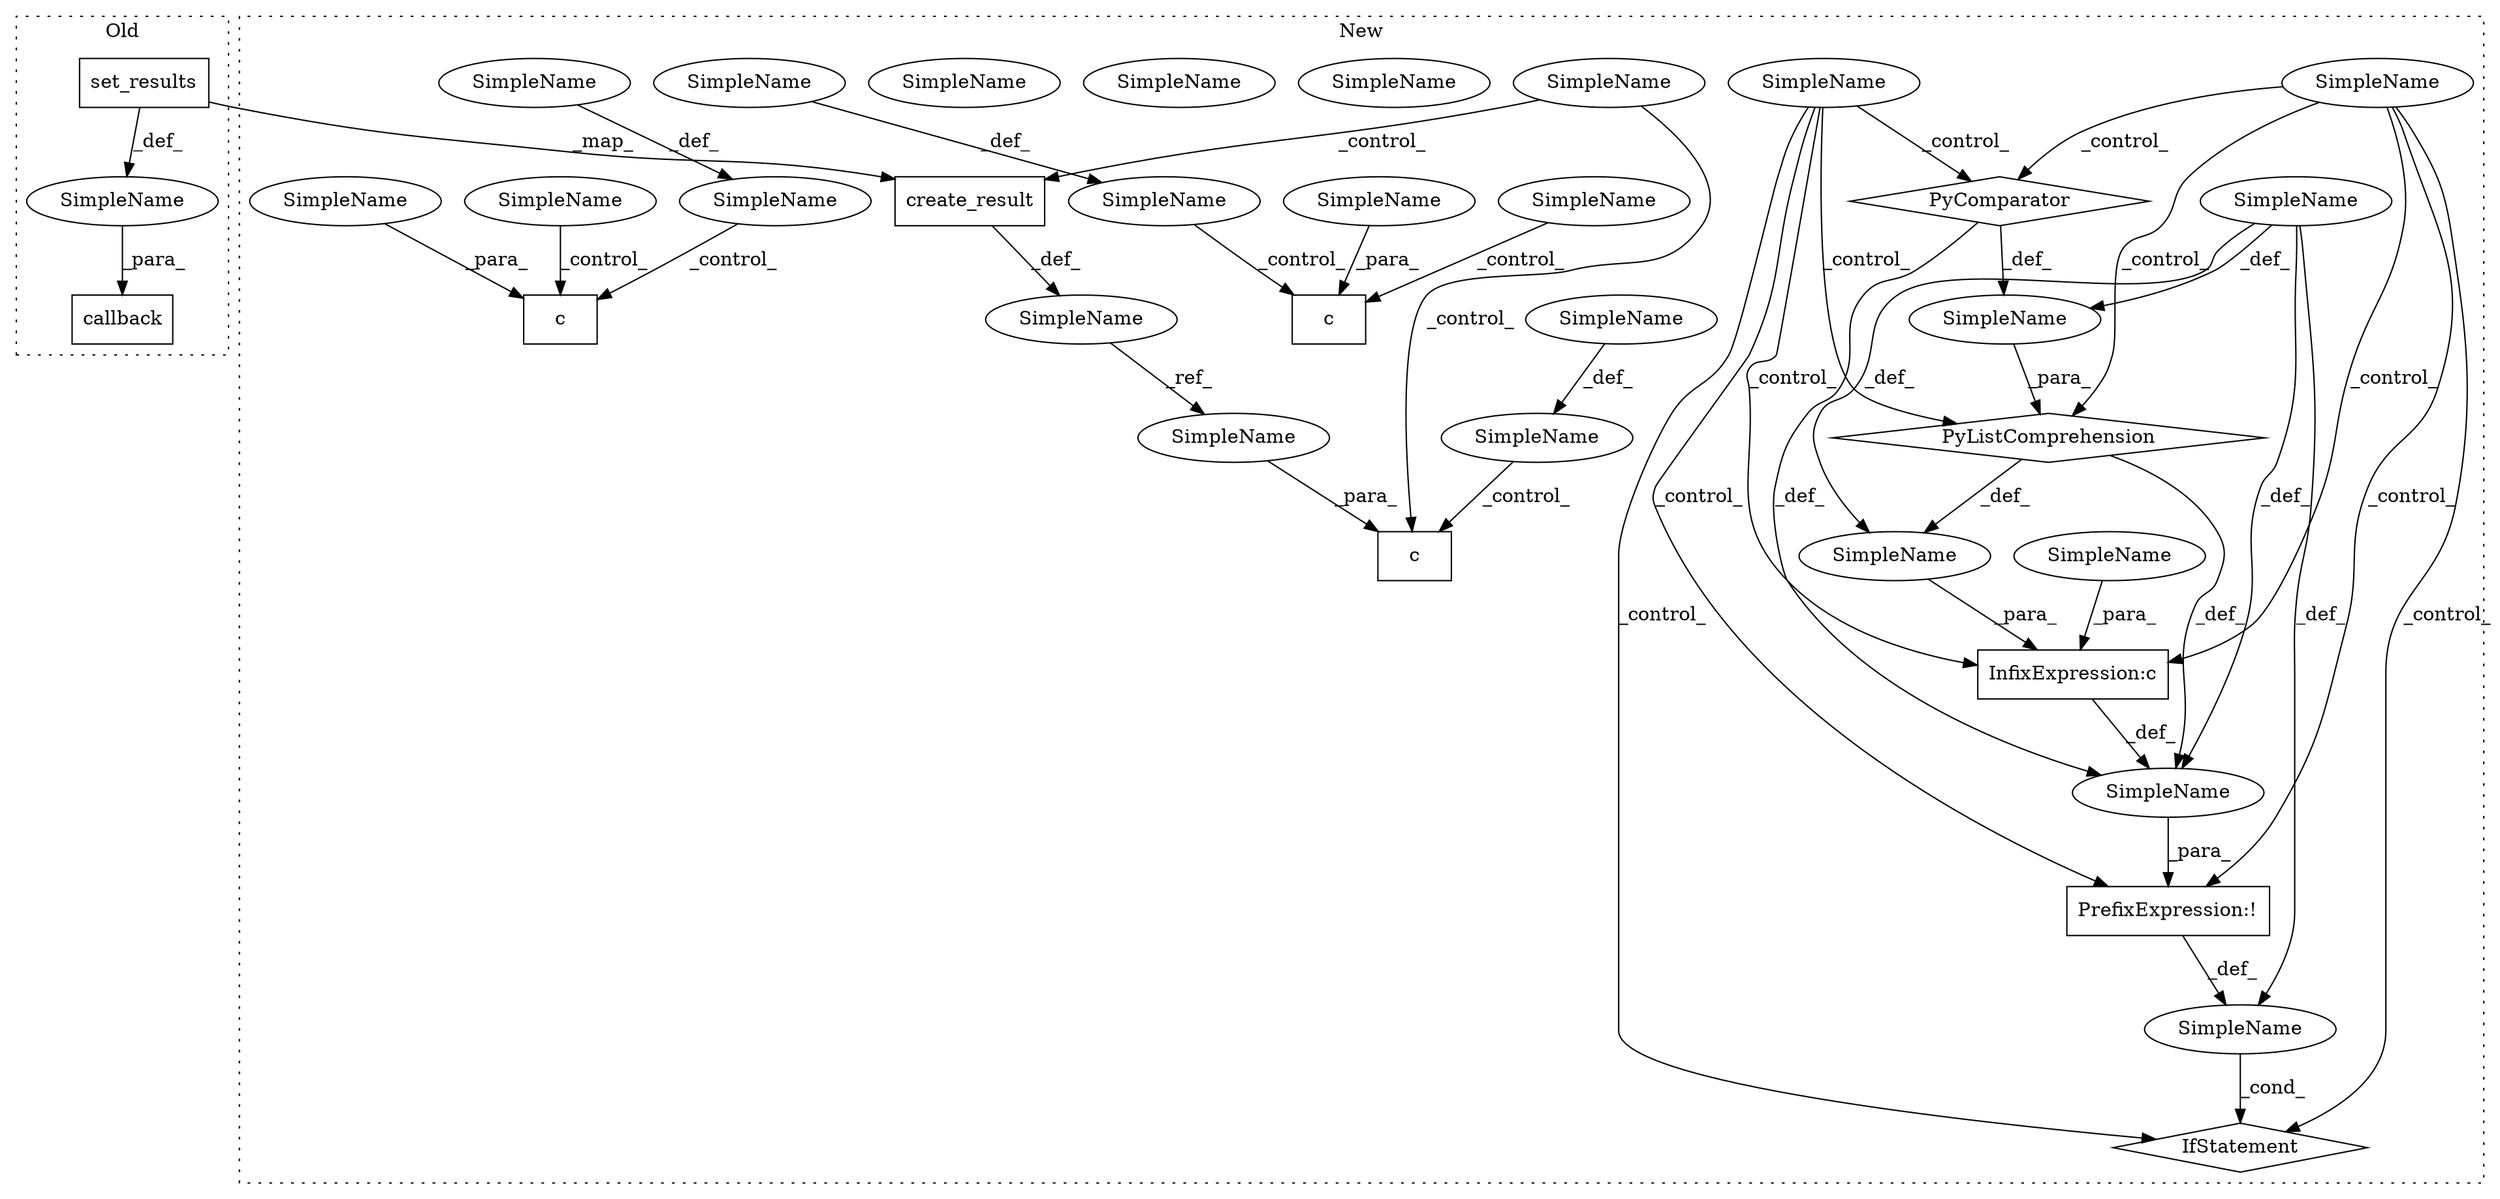 digraph G {
subgraph cluster0 {
1 [label="set_results" a="32" s="5631,5664" l="12,1" shape="box"];
6 [label="SimpleName" a="42" s="" l="" shape="ellipse"];
7 [label="callback" a="32" s="5622,5665" l="9,1" shape="box"];
label = "Old";
style="dotted";
}
subgraph cluster1 {
2 [label="create_result" a="32" s="6361,6396" l="14,1" shape="box"];
3 [label="SimpleName" a="42" s="6352" l="8" shape="ellipse"];
4 [label="c" a="32" s="6498,6508" l="2,1" shape="box"];
5 [label="SimpleName" a="42" s="" l="" shape="ellipse"];
8 [label="SimpleName" a="42" s="6472" l="1" shape="ellipse"];
9 [label="SimpleName" a="42" s="" l="" shape="ellipse"];
10 [label="InfixExpression:c" a="27" s="1582" l="4" shape="box"];
11 [label="SimpleName" a="42" s="" l="" shape="ellipse"];
12 [label="PyListComprehension" a="109" s="1603" l="118" shape="diamond"];
13 [label="PyComparator" a="113" s="1689" l="24" shape="diamond"];
14 [label="SimpleName" a="42" s="" l="" shape="ellipse"];
15 [label="SimpleName" a="42" s="" l="" shape="ellipse"];
16 [label="SimpleName" a="42" s="" l="" shape="ellipse"];
17 [label="SimpleName" a="42" s="" l="" shape="ellipse"];
18 [label="IfStatement" a="25" s="1551,1717" l="4,2" shape="diamond"];
19 [label="SimpleName" a="42" s="" l="" shape="ellipse"];
20 [label="PrefixExpression:!" a="38" s="1555" l="1" shape="box"];
21 [label="SimpleName" a="42" s="3248" l="1" shape="ellipse"];
22 [label="c" a="32" s="3276,3286" l="2,1" shape="box"];
23 [label="SimpleName" a="42" s="4231" l="1" shape="ellipse"];
24 [label="c" a="32" s="4348,4358" l="2,1" shape="box"];
25 [label="SimpleName" a="42" s="" l="" shape="ellipse"];
26 [label="SimpleName" a="42" s="" l="" shape="ellipse"];
27 [label="SimpleName" a="42" s="6500" l="8" shape="ellipse"];
28 [label="SimpleName" a="42" s="4350" l="8" shape="ellipse"];
29 [label="SimpleName" a="42" s="1696" l="8" shape="ellipse"];
30 [label="SimpleName" a="42" s="3252" l="8" shape="ellipse"];
31 [label="SimpleName" a="42" s="6476" l="8" shape="ellipse"];
32 [label="SimpleName" a="42" s="4235" l="8" shape="ellipse"];
33 [label="SimpleName" a="42" s="3278" l="8" shape="ellipse"];
34 [label="SimpleName" a="42" s="4235" l="8" shape="ellipse"];
35 [label="SimpleName" a="42" s="6476" l="8" shape="ellipse"];
36 [label="SimpleName" a="42" s="3252" l="8" shape="ellipse"];
label = "New";
style="dotted";
}
1 -> 6 [label="_def_"];
1 -> 2 [label="_map_"];
2 -> 3 [label="_def_"];
3 -> 27 [label="_ref_"];
5 -> 2 [label="_control_"];
5 -> 4 [label="_control_"];
6 -> 7 [label="_para_"];
8 -> 4 [label="_control_"];
9 -> 10 [label="_para_"];
10 -> 19 [label="_def_"];
11 -> 12 [label="_para_"];
12 -> 19 [label="_def_"];
12 -> 9 [label="_def_"];
13 -> 11 [label="_def_"];
13 -> 19 [label="_def_"];
14 -> 18 [label="_control_"];
14 -> 20 [label="_control_"];
14 -> 13 [label="_control_"];
14 -> 10 [label="_control_"];
14 -> 12 [label="_control_"];
15 -> 10 [label="_para_"];
16 -> 13 [label="_control_"];
16 -> 10 [label="_control_"];
16 -> 20 [label="_control_"];
16 -> 12 [label="_control_"];
16 -> 18 [label="_control_"];
17 -> 18 [label="_cond_"];
19 -> 20 [label="_para_"];
20 -> 17 [label="_def_"];
21 -> 22 [label="_control_"];
23 -> 24 [label="_control_"];
25 -> 22 [label="_control_"];
26 -> 24 [label="_control_"];
27 -> 4 [label="_para_"];
28 -> 24 [label="_para_"];
29 -> 11 [label="_def_"];
29 -> 9 [label="_def_"];
29 -> 19 [label="_def_"];
29 -> 17 [label="_def_"];
33 -> 22 [label="_para_"];
34 -> 23 [label="_def_"];
35 -> 8 [label="_def_"];
36 -> 21 [label="_def_"];
}